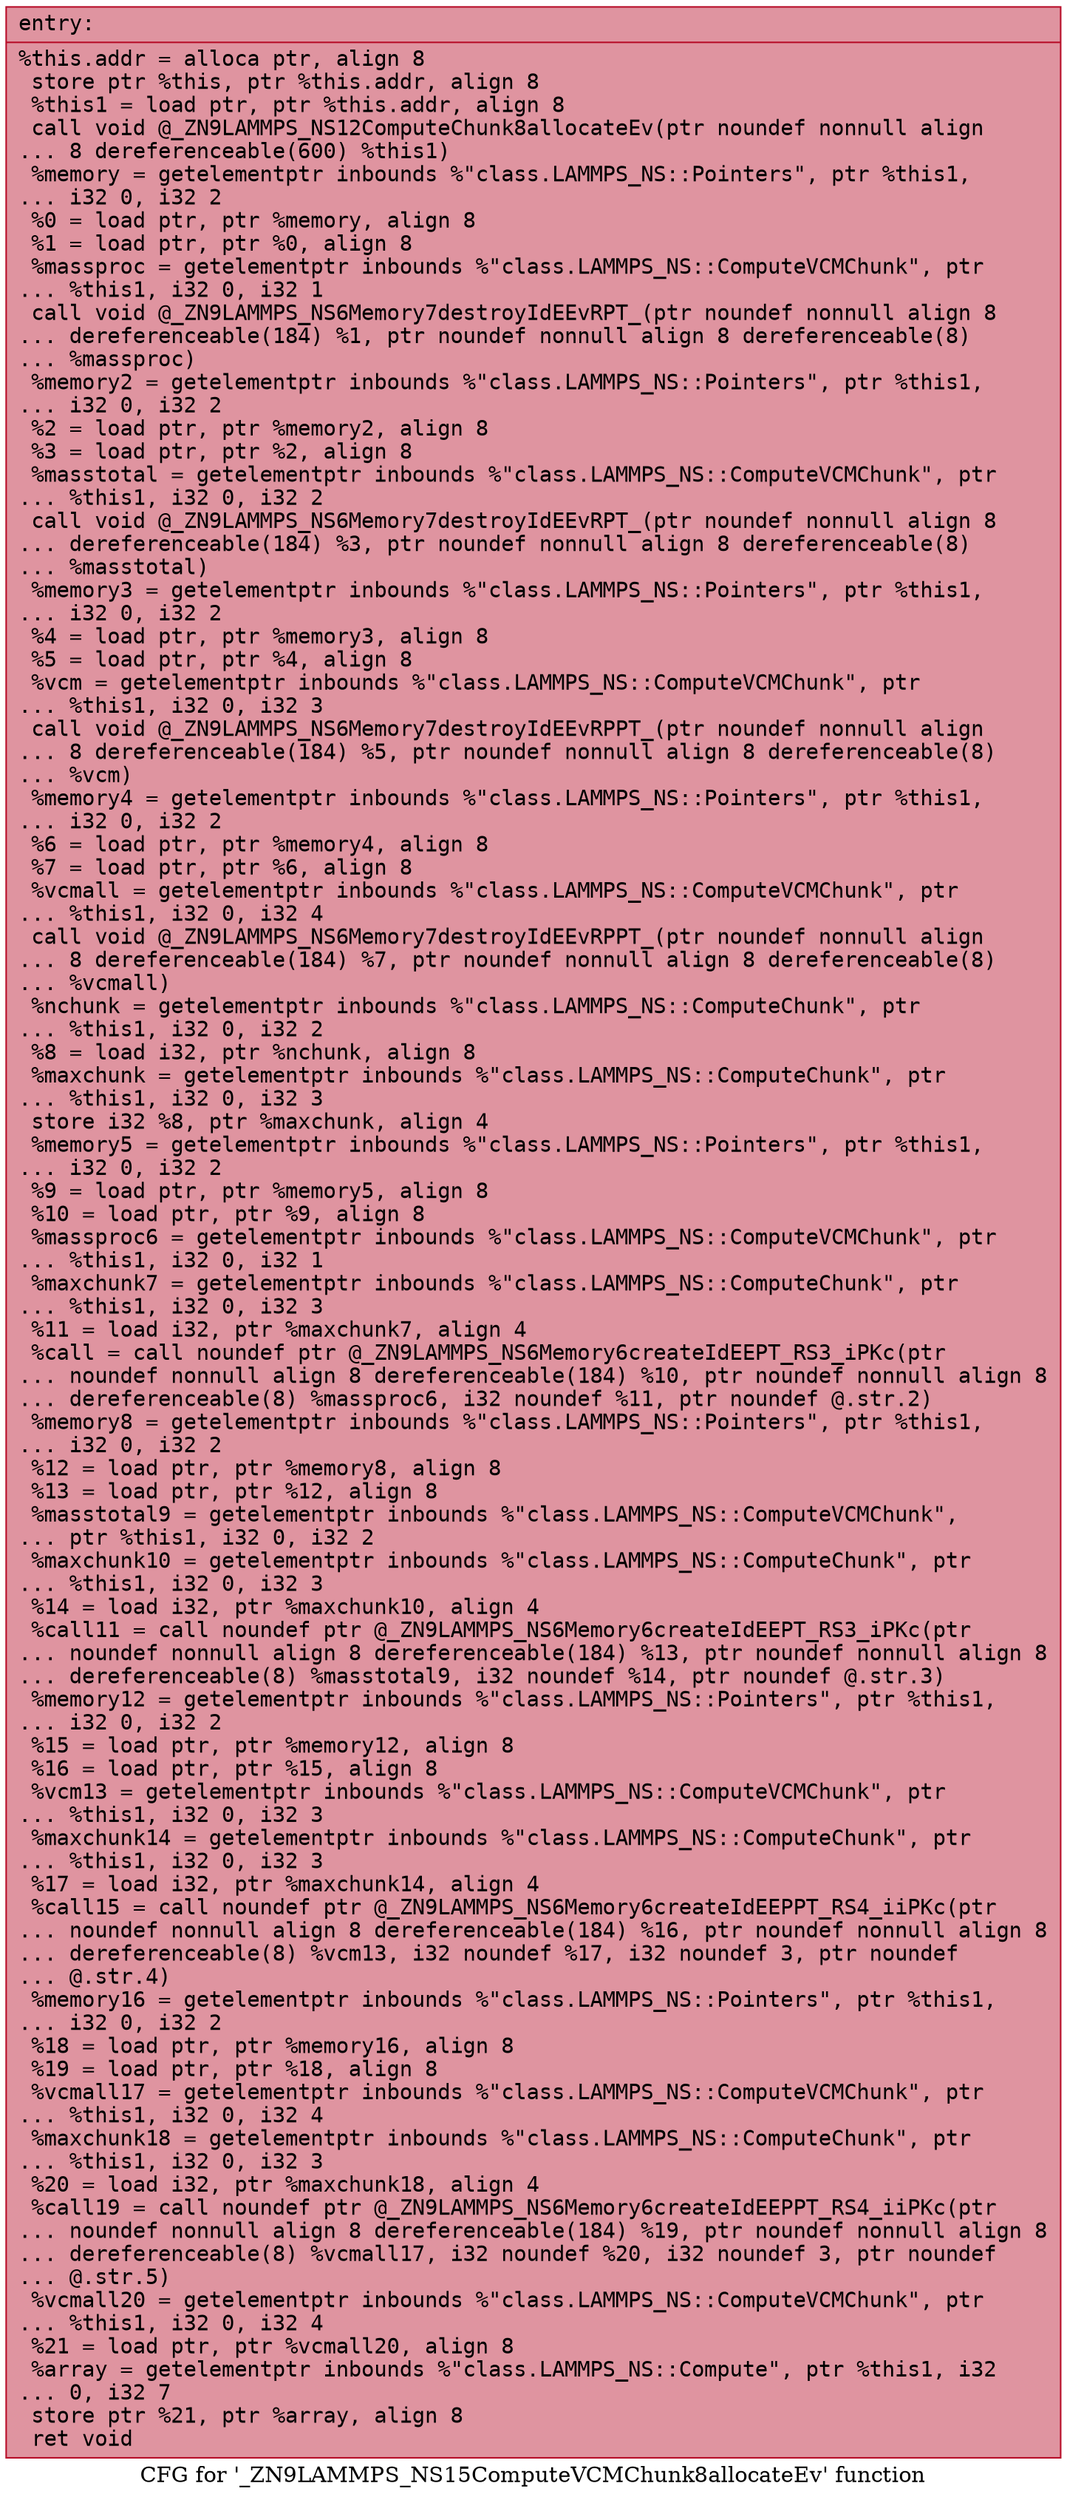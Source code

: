 digraph "CFG for '_ZN9LAMMPS_NS15ComputeVCMChunk8allocateEv' function" {
	label="CFG for '_ZN9LAMMPS_NS15ComputeVCMChunk8allocateEv' function";

	Node0x557a4d468590 [shape=record,color="#b70d28ff", style=filled, fillcolor="#b70d2870" fontname="Courier",label="{entry:\l|  %this.addr = alloca ptr, align 8\l  store ptr %this, ptr %this.addr, align 8\l  %this1 = load ptr, ptr %this.addr, align 8\l  call void @_ZN9LAMMPS_NS12ComputeChunk8allocateEv(ptr noundef nonnull align\l... 8 dereferenceable(600) %this1)\l  %memory = getelementptr inbounds %\"class.LAMMPS_NS::Pointers\", ptr %this1,\l... i32 0, i32 2\l  %0 = load ptr, ptr %memory, align 8\l  %1 = load ptr, ptr %0, align 8\l  %massproc = getelementptr inbounds %\"class.LAMMPS_NS::ComputeVCMChunk\", ptr\l... %this1, i32 0, i32 1\l  call void @_ZN9LAMMPS_NS6Memory7destroyIdEEvRPT_(ptr noundef nonnull align 8\l... dereferenceable(184) %1, ptr noundef nonnull align 8 dereferenceable(8)\l... %massproc)\l  %memory2 = getelementptr inbounds %\"class.LAMMPS_NS::Pointers\", ptr %this1,\l... i32 0, i32 2\l  %2 = load ptr, ptr %memory2, align 8\l  %3 = load ptr, ptr %2, align 8\l  %masstotal = getelementptr inbounds %\"class.LAMMPS_NS::ComputeVCMChunk\", ptr\l... %this1, i32 0, i32 2\l  call void @_ZN9LAMMPS_NS6Memory7destroyIdEEvRPT_(ptr noundef nonnull align 8\l... dereferenceable(184) %3, ptr noundef nonnull align 8 dereferenceable(8)\l... %masstotal)\l  %memory3 = getelementptr inbounds %\"class.LAMMPS_NS::Pointers\", ptr %this1,\l... i32 0, i32 2\l  %4 = load ptr, ptr %memory3, align 8\l  %5 = load ptr, ptr %4, align 8\l  %vcm = getelementptr inbounds %\"class.LAMMPS_NS::ComputeVCMChunk\", ptr\l... %this1, i32 0, i32 3\l  call void @_ZN9LAMMPS_NS6Memory7destroyIdEEvRPPT_(ptr noundef nonnull align\l... 8 dereferenceable(184) %5, ptr noundef nonnull align 8 dereferenceable(8)\l... %vcm)\l  %memory4 = getelementptr inbounds %\"class.LAMMPS_NS::Pointers\", ptr %this1,\l... i32 0, i32 2\l  %6 = load ptr, ptr %memory4, align 8\l  %7 = load ptr, ptr %6, align 8\l  %vcmall = getelementptr inbounds %\"class.LAMMPS_NS::ComputeVCMChunk\", ptr\l... %this1, i32 0, i32 4\l  call void @_ZN9LAMMPS_NS6Memory7destroyIdEEvRPPT_(ptr noundef nonnull align\l... 8 dereferenceable(184) %7, ptr noundef nonnull align 8 dereferenceable(8)\l... %vcmall)\l  %nchunk = getelementptr inbounds %\"class.LAMMPS_NS::ComputeChunk\", ptr\l... %this1, i32 0, i32 2\l  %8 = load i32, ptr %nchunk, align 8\l  %maxchunk = getelementptr inbounds %\"class.LAMMPS_NS::ComputeChunk\", ptr\l... %this1, i32 0, i32 3\l  store i32 %8, ptr %maxchunk, align 4\l  %memory5 = getelementptr inbounds %\"class.LAMMPS_NS::Pointers\", ptr %this1,\l... i32 0, i32 2\l  %9 = load ptr, ptr %memory5, align 8\l  %10 = load ptr, ptr %9, align 8\l  %massproc6 = getelementptr inbounds %\"class.LAMMPS_NS::ComputeVCMChunk\", ptr\l... %this1, i32 0, i32 1\l  %maxchunk7 = getelementptr inbounds %\"class.LAMMPS_NS::ComputeChunk\", ptr\l... %this1, i32 0, i32 3\l  %11 = load i32, ptr %maxchunk7, align 4\l  %call = call noundef ptr @_ZN9LAMMPS_NS6Memory6createIdEEPT_RS3_iPKc(ptr\l... noundef nonnull align 8 dereferenceable(184) %10, ptr noundef nonnull align 8\l... dereferenceable(8) %massproc6, i32 noundef %11, ptr noundef @.str.2)\l  %memory8 = getelementptr inbounds %\"class.LAMMPS_NS::Pointers\", ptr %this1,\l... i32 0, i32 2\l  %12 = load ptr, ptr %memory8, align 8\l  %13 = load ptr, ptr %12, align 8\l  %masstotal9 = getelementptr inbounds %\"class.LAMMPS_NS::ComputeVCMChunk\",\l... ptr %this1, i32 0, i32 2\l  %maxchunk10 = getelementptr inbounds %\"class.LAMMPS_NS::ComputeChunk\", ptr\l... %this1, i32 0, i32 3\l  %14 = load i32, ptr %maxchunk10, align 4\l  %call11 = call noundef ptr @_ZN9LAMMPS_NS6Memory6createIdEEPT_RS3_iPKc(ptr\l... noundef nonnull align 8 dereferenceable(184) %13, ptr noundef nonnull align 8\l... dereferenceable(8) %masstotal9, i32 noundef %14, ptr noundef @.str.3)\l  %memory12 = getelementptr inbounds %\"class.LAMMPS_NS::Pointers\", ptr %this1,\l... i32 0, i32 2\l  %15 = load ptr, ptr %memory12, align 8\l  %16 = load ptr, ptr %15, align 8\l  %vcm13 = getelementptr inbounds %\"class.LAMMPS_NS::ComputeVCMChunk\", ptr\l... %this1, i32 0, i32 3\l  %maxchunk14 = getelementptr inbounds %\"class.LAMMPS_NS::ComputeChunk\", ptr\l... %this1, i32 0, i32 3\l  %17 = load i32, ptr %maxchunk14, align 4\l  %call15 = call noundef ptr @_ZN9LAMMPS_NS6Memory6createIdEEPPT_RS4_iiPKc(ptr\l... noundef nonnull align 8 dereferenceable(184) %16, ptr noundef nonnull align 8\l... dereferenceable(8) %vcm13, i32 noundef %17, i32 noundef 3, ptr noundef\l... @.str.4)\l  %memory16 = getelementptr inbounds %\"class.LAMMPS_NS::Pointers\", ptr %this1,\l... i32 0, i32 2\l  %18 = load ptr, ptr %memory16, align 8\l  %19 = load ptr, ptr %18, align 8\l  %vcmall17 = getelementptr inbounds %\"class.LAMMPS_NS::ComputeVCMChunk\", ptr\l... %this1, i32 0, i32 4\l  %maxchunk18 = getelementptr inbounds %\"class.LAMMPS_NS::ComputeChunk\", ptr\l... %this1, i32 0, i32 3\l  %20 = load i32, ptr %maxchunk18, align 4\l  %call19 = call noundef ptr @_ZN9LAMMPS_NS6Memory6createIdEEPPT_RS4_iiPKc(ptr\l... noundef nonnull align 8 dereferenceable(184) %19, ptr noundef nonnull align 8\l... dereferenceable(8) %vcmall17, i32 noundef %20, i32 noundef 3, ptr noundef\l... @.str.5)\l  %vcmall20 = getelementptr inbounds %\"class.LAMMPS_NS::ComputeVCMChunk\", ptr\l... %this1, i32 0, i32 4\l  %21 = load ptr, ptr %vcmall20, align 8\l  %array = getelementptr inbounds %\"class.LAMMPS_NS::Compute\", ptr %this1, i32\l... 0, i32 7\l  store ptr %21, ptr %array, align 8\l  ret void\l}"];
}
